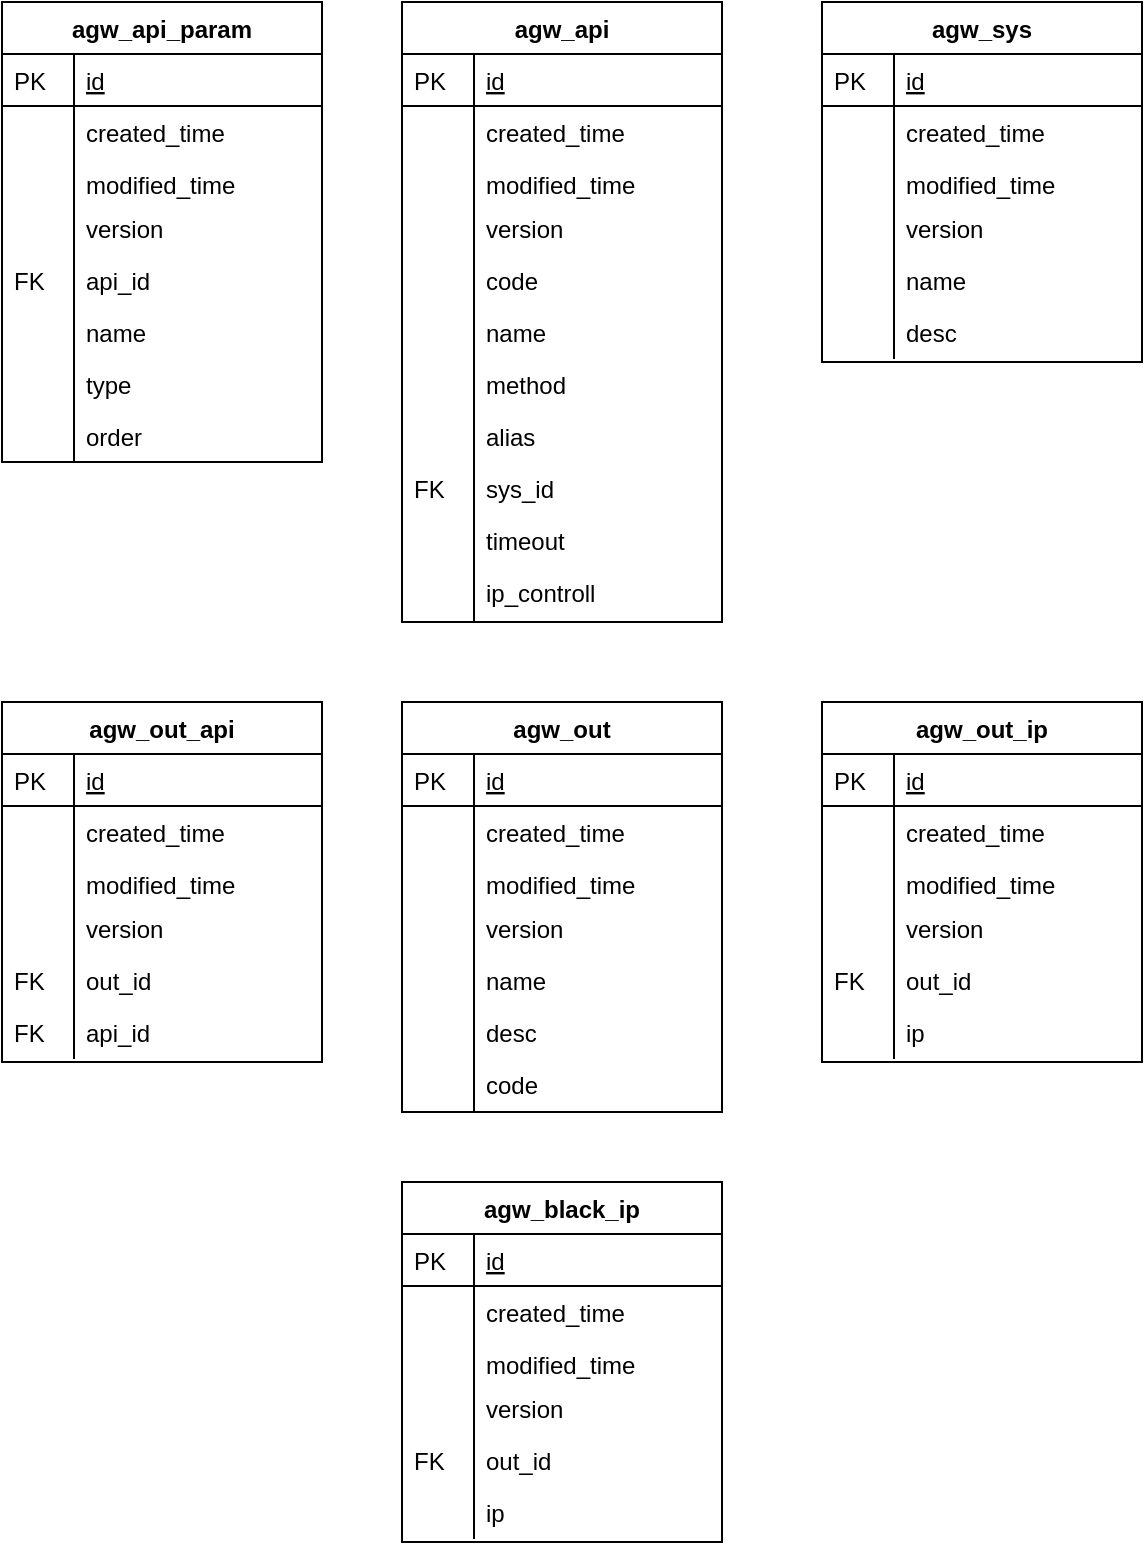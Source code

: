 <mxfile version="12.9.9" type="device"><diagram id="C5RBs43oDa-KdzZeNtuy" name="Page-1"><mxGraphModel dx="868" dy="521" grid="1" gridSize="10" guides="1" tooltips="1" connect="1" arrows="1" fold="1" page="1" pageScale="1" pageWidth="1600" pageHeight="900" math="0" shadow="0"><root><mxCell id="WIyWlLk6GJQsqaUBKTNV-0"/><mxCell id="WIyWlLk6GJQsqaUBKTNV-1" parent="WIyWlLk6GJQsqaUBKTNV-0"/><mxCell id="zkfFHV4jXpPFQw0GAbJ--56" value="agw_api" style="swimlane;fontStyle=1;childLayout=stackLayout;horizontal=1;startSize=26;horizontalStack=0;resizeParent=1;resizeLast=0;collapsible=1;marginBottom=0;rounded=0;shadow=0;strokeWidth=1;" parent="WIyWlLk6GJQsqaUBKTNV-1" vertex="1"><mxGeometry x="400" y="120" width="160" height="310" as="geometry"><mxRectangle x="260" y="80" width="160" height="26" as="alternateBounds"/></mxGeometry></mxCell><mxCell id="zkfFHV4jXpPFQw0GAbJ--57" value="id" style="shape=partialRectangle;top=0;left=0;right=0;bottom=1;align=left;verticalAlign=top;fillColor=none;spacingLeft=40;spacingRight=4;overflow=hidden;rotatable=0;points=[[0,0.5],[1,0.5]];portConstraint=eastwest;dropTarget=0;rounded=0;shadow=0;strokeWidth=1;fontStyle=4" parent="zkfFHV4jXpPFQw0GAbJ--56" vertex="1"><mxGeometry y="26" width="160" height="26" as="geometry"/></mxCell><mxCell id="zkfFHV4jXpPFQw0GAbJ--58" value="PK" style="shape=partialRectangle;top=0;left=0;bottom=0;fillColor=none;align=left;verticalAlign=top;spacingLeft=4;spacingRight=4;overflow=hidden;rotatable=0;points=[];portConstraint=eastwest;part=1;" parent="zkfFHV4jXpPFQw0GAbJ--57" vertex="1" connectable="0"><mxGeometry width="36" height="26" as="geometry"/></mxCell><mxCell id="zkfFHV4jXpPFQw0GAbJ--59" value="created_time" style="shape=partialRectangle;top=0;left=0;right=0;bottom=0;align=left;verticalAlign=top;fillColor=none;spacingLeft=40;spacingRight=4;overflow=hidden;rotatable=0;points=[[0,0.5],[1,0.5]];portConstraint=eastwest;dropTarget=0;rounded=0;shadow=0;strokeWidth=1;" parent="zkfFHV4jXpPFQw0GAbJ--56" vertex="1"><mxGeometry y="52" width="160" height="26" as="geometry"/></mxCell><mxCell id="zkfFHV4jXpPFQw0GAbJ--60" value="" style="shape=partialRectangle;top=0;left=0;bottom=0;fillColor=none;align=left;verticalAlign=top;spacingLeft=4;spacingRight=4;overflow=hidden;rotatable=0;points=[];portConstraint=eastwest;part=1;" parent="zkfFHV4jXpPFQw0GAbJ--59" vertex="1" connectable="0"><mxGeometry width="36" height="26" as="geometry"/></mxCell><mxCell id="zkfFHV4jXpPFQw0GAbJ--61" value="modified_time" style="shape=partialRectangle;top=0;left=0;right=0;bottom=0;align=left;verticalAlign=top;fillColor=none;spacingLeft=40;spacingRight=4;overflow=hidden;rotatable=0;points=[[0,0.5],[1,0.5]];portConstraint=eastwest;dropTarget=0;rounded=0;shadow=0;strokeWidth=1;" parent="zkfFHV4jXpPFQw0GAbJ--56" vertex="1"><mxGeometry y="78" width="160" height="26" as="geometry"/></mxCell><mxCell id="zkfFHV4jXpPFQw0GAbJ--62" value="" style="shape=partialRectangle;top=0;left=0;bottom=0;fillColor=none;align=left;verticalAlign=top;spacingLeft=4;spacingRight=4;overflow=hidden;rotatable=0;points=[];portConstraint=eastwest;part=1;" parent="zkfFHV4jXpPFQw0GAbJ--61" vertex="1" connectable="0"><mxGeometry width="36" height="26" as="geometry"/></mxCell><mxCell id="Ppuk3Nm7iY7yas4AqNSz-4" value="version" style="shape=partialRectangle;top=0;left=0;right=0;bottom=0;align=left;verticalAlign=top;fillColor=none;spacingLeft=40;spacingRight=4;overflow=hidden;rotatable=0;points=[[0,0.5],[1,0.5]];portConstraint=eastwest;dropTarget=0;rounded=0;shadow=0;strokeWidth=1;" parent="WIyWlLk6GJQsqaUBKTNV-1" vertex="1"><mxGeometry x="400" y="220" width="160" height="26" as="geometry"/></mxCell><mxCell id="Ppuk3Nm7iY7yas4AqNSz-5" value="" style="shape=partialRectangle;top=0;left=0;bottom=0;fillColor=none;align=left;verticalAlign=top;spacingLeft=4;spacingRight=4;overflow=hidden;rotatable=0;points=[];portConstraint=eastwest;part=1;" parent="Ppuk3Nm7iY7yas4AqNSz-4" vertex="1" connectable="0"><mxGeometry width="36" height="26" as="geometry"/></mxCell><mxCell id="Ppuk3Nm7iY7yas4AqNSz-6" value="code" style="shape=partialRectangle;top=0;left=0;right=0;bottom=0;align=left;verticalAlign=top;fillColor=none;spacingLeft=40;spacingRight=4;overflow=hidden;rotatable=0;points=[[0,0.5],[1,0.5]];portConstraint=eastwest;dropTarget=0;rounded=0;shadow=0;strokeWidth=1;" parent="WIyWlLk6GJQsqaUBKTNV-1" vertex="1"><mxGeometry x="400" y="246" width="160" height="26" as="geometry"/></mxCell><mxCell id="Ppuk3Nm7iY7yas4AqNSz-7" value="" style="shape=partialRectangle;top=0;left=0;bottom=0;fillColor=none;align=left;verticalAlign=top;spacingLeft=4;spacingRight=4;overflow=hidden;rotatable=0;points=[];portConstraint=eastwest;part=1;" parent="Ppuk3Nm7iY7yas4AqNSz-6" vertex="1" connectable="0"><mxGeometry width="36" height="26" as="geometry"/></mxCell><mxCell id="Ppuk3Nm7iY7yas4AqNSz-8" value="name" style="shape=partialRectangle;top=0;left=0;right=0;bottom=0;align=left;verticalAlign=top;fillColor=none;spacingLeft=40;spacingRight=4;overflow=hidden;rotatable=0;points=[[0,0.5],[1,0.5]];portConstraint=eastwest;dropTarget=0;rounded=0;shadow=0;strokeWidth=1;" parent="WIyWlLk6GJQsqaUBKTNV-1" vertex="1"><mxGeometry x="400" y="272" width="160" height="26" as="geometry"/></mxCell><mxCell id="Ppuk3Nm7iY7yas4AqNSz-9" value="" style="shape=partialRectangle;top=0;left=0;bottom=0;fillColor=none;align=left;verticalAlign=top;spacingLeft=4;spacingRight=4;overflow=hidden;rotatable=0;points=[];portConstraint=eastwest;part=1;" parent="Ppuk3Nm7iY7yas4AqNSz-8" vertex="1" connectable="0"><mxGeometry width="36" height="26" as="geometry"/></mxCell><mxCell id="Ppuk3Nm7iY7yas4AqNSz-10" value="method" style="shape=partialRectangle;top=0;left=0;right=0;bottom=0;align=left;verticalAlign=top;fillColor=none;spacingLeft=40;spacingRight=4;overflow=hidden;rotatable=0;points=[[0,0.5],[1,0.5]];portConstraint=eastwest;dropTarget=0;rounded=0;shadow=0;strokeWidth=1;" parent="WIyWlLk6GJQsqaUBKTNV-1" vertex="1"><mxGeometry x="400" y="298" width="160" height="26" as="geometry"/></mxCell><mxCell id="Ppuk3Nm7iY7yas4AqNSz-11" value="" style="shape=partialRectangle;top=0;left=0;bottom=0;fillColor=none;align=left;verticalAlign=top;spacingLeft=4;spacingRight=4;overflow=hidden;rotatable=0;points=[];portConstraint=eastwest;part=1;" parent="Ppuk3Nm7iY7yas4AqNSz-10" vertex="1" connectable="0"><mxGeometry width="36" height="26" as="geometry"/></mxCell><mxCell id="Ppuk3Nm7iY7yas4AqNSz-12" value="alias" style="shape=partialRectangle;top=0;left=0;right=0;bottom=0;align=left;verticalAlign=top;fillColor=none;spacingLeft=40;spacingRight=4;overflow=hidden;rotatable=0;points=[[0,0.5],[1,0.5]];portConstraint=eastwest;dropTarget=0;rounded=0;shadow=0;strokeWidth=1;" parent="WIyWlLk6GJQsqaUBKTNV-1" vertex="1"><mxGeometry x="400" y="324" width="160" height="26" as="geometry"/></mxCell><mxCell id="Ppuk3Nm7iY7yas4AqNSz-13" value="" style="shape=partialRectangle;top=0;left=0;bottom=0;fillColor=none;align=left;verticalAlign=top;spacingLeft=4;spacingRight=4;overflow=hidden;rotatable=0;points=[];portConstraint=eastwest;part=1;" parent="Ppuk3Nm7iY7yas4AqNSz-12" vertex="1" connectable="0"><mxGeometry width="36" height="26" as="geometry"/></mxCell><mxCell id="Ppuk3Nm7iY7yas4AqNSz-14" value="sys_id" style="shape=partialRectangle;top=0;left=0;right=0;bottom=0;align=left;verticalAlign=top;fillColor=none;spacingLeft=40;spacingRight=4;overflow=hidden;rotatable=0;points=[[0,0.5],[1,0.5]];portConstraint=eastwest;dropTarget=0;rounded=0;shadow=0;strokeWidth=1;" parent="WIyWlLk6GJQsqaUBKTNV-1" vertex="1"><mxGeometry x="400" y="350" width="160" height="26" as="geometry"/></mxCell><mxCell id="Ppuk3Nm7iY7yas4AqNSz-15" value="FK" style="shape=partialRectangle;top=0;left=0;bottom=0;fillColor=none;align=left;verticalAlign=top;spacingLeft=4;spacingRight=4;overflow=hidden;rotatable=0;points=[];portConstraint=eastwest;part=1;" parent="Ppuk3Nm7iY7yas4AqNSz-14" vertex="1" connectable="0"><mxGeometry width="36" height="26" as="geometry"/></mxCell><mxCell id="Ppuk3Nm7iY7yas4AqNSz-16" value="timeout" style="shape=partialRectangle;top=0;left=0;right=0;bottom=0;align=left;verticalAlign=top;fillColor=none;spacingLeft=40;spacingRight=4;overflow=hidden;rotatable=0;points=[[0,0.5],[1,0.5]];portConstraint=eastwest;dropTarget=0;rounded=0;shadow=0;strokeWidth=1;" parent="WIyWlLk6GJQsqaUBKTNV-1" vertex="1"><mxGeometry x="400" y="376" width="160" height="26" as="geometry"/></mxCell><mxCell id="Ppuk3Nm7iY7yas4AqNSz-17" value="" style="shape=partialRectangle;top=0;left=0;bottom=0;fillColor=none;align=left;verticalAlign=top;spacingLeft=4;spacingRight=4;overflow=hidden;rotatable=0;points=[];portConstraint=eastwest;part=1;" parent="Ppuk3Nm7iY7yas4AqNSz-16" vertex="1" connectable="0"><mxGeometry width="36" height="26" as="geometry"/></mxCell><mxCell id="Ppuk3Nm7iY7yas4AqNSz-18" value="ip_controll" style="shape=partialRectangle;top=0;left=0;right=0;bottom=0;align=left;verticalAlign=top;fillColor=none;spacingLeft=40;spacingRight=4;overflow=hidden;rotatable=0;points=[[0,0.5],[1,0.5]];portConstraint=eastwest;dropTarget=0;rounded=0;shadow=0;strokeWidth=1;" parent="WIyWlLk6GJQsqaUBKTNV-1" vertex="1"><mxGeometry x="400" y="402" width="160" height="28" as="geometry"/></mxCell><mxCell id="Ppuk3Nm7iY7yas4AqNSz-19" value="" style="shape=partialRectangle;top=0;left=0;bottom=0;fillColor=none;align=left;verticalAlign=top;spacingLeft=4;spacingRight=4;overflow=hidden;rotatable=0;points=[];portConstraint=eastwest;part=1;" parent="Ppuk3Nm7iY7yas4AqNSz-18" vertex="1" connectable="0"><mxGeometry width="36" height="28" as="geometry"/></mxCell><mxCell id="Ppuk3Nm7iY7yas4AqNSz-45" value="version" style="shape=partialRectangle;top=0;left=0;right=0;bottom=0;align=left;verticalAlign=top;fillColor=none;spacingLeft=40;spacingRight=4;overflow=hidden;rotatable=0;points=[[0,0.5],[1,0.5]];portConstraint=eastwest;dropTarget=0;rounded=0;shadow=0;strokeWidth=1;" parent="WIyWlLk6GJQsqaUBKTNV-1" vertex="1"><mxGeometry x="200" y="220" width="160" height="26" as="geometry"/></mxCell><mxCell id="Ppuk3Nm7iY7yas4AqNSz-46" value="" style="shape=partialRectangle;top=0;left=0;bottom=0;fillColor=none;align=left;verticalAlign=top;spacingLeft=4;spacingRight=4;overflow=hidden;rotatable=0;points=[];portConstraint=eastwest;part=1;" parent="Ppuk3Nm7iY7yas4AqNSz-45" vertex="1" connectable="0"><mxGeometry width="36" height="26" as="geometry"/></mxCell><mxCell id="Ppuk3Nm7iY7yas4AqNSz-47" value="api_id" style="shape=partialRectangle;top=0;left=0;right=0;bottom=0;align=left;verticalAlign=top;fillColor=none;spacingLeft=40;spacingRight=4;overflow=hidden;rotatable=0;points=[[0,0.5],[1,0.5]];portConstraint=eastwest;dropTarget=0;rounded=0;shadow=0;strokeWidth=1;" parent="WIyWlLk6GJQsqaUBKTNV-1" vertex="1"><mxGeometry x="200" y="246" width="160" height="26" as="geometry"/></mxCell><mxCell id="Ppuk3Nm7iY7yas4AqNSz-48" value="FK" style="shape=partialRectangle;top=0;left=0;bottom=0;fillColor=none;align=left;verticalAlign=top;spacingLeft=4;spacingRight=4;overflow=hidden;rotatable=0;points=[];portConstraint=eastwest;part=1;" parent="Ppuk3Nm7iY7yas4AqNSz-47" vertex="1" connectable="0"><mxGeometry width="36" height="26" as="geometry"/></mxCell><mxCell id="Ppuk3Nm7iY7yas4AqNSz-49" value="name" style="shape=partialRectangle;top=0;left=0;right=0;bottom=0;align=left;verticalAlign=top;fillColor=none;spacingLeft=40;spacingRight=4;overflow=hidden;rotatable=0;points=[[0,0.5],[1,0.5]];portConstraint=eastwest;dropTarget=0;rounded=0;shadow=0;strokeWidth=1;" parent="WIyWlLk6GJQsqaUBKTNV-1" vertex="1"><mxGeometry x="200" y="272" width="160" height="26" as="geometry"/></mxCell><mxCell id="Ppuk3Nm7iY7yas4AqNSz-50" value="" style="shape=partialRectangle;top=0;left=0;bottom=0;fillColor=none;align=left;verticalAlign=top;spacingLeft=4;spacingRight=4;overflow=hidden;rotatable=0;points=[];portConstraint=eastwest;part=1;" parent="Ppuk3Nm7iY7yas4AqNSz-49" vertex="1" connectable="0"><mxGeometry width="36" height="26" as="geometry"/></mxCell><mxCell id="Ppuk3Nm7iY7yas4AqNSz-51" value="type" style="shape=partialRectangle;top=0;left=0;right=0;bottom=0;align=left;verticalAlign=top;fillColor=none;spacingLeft=40;spacingRight=4;overflow=hidden;rotatable=0;points=[[0,0.5],[1,0.5]];portConstraint=eastwest;dropTarget=0;rounded=0;shadow=0;strokeWidth=1;" parent="WIyWlLk6GJQsqaUBKTNV-1" vertex="1"><mxGeometry x="200" y="298" width="160" height="26" as="geometry"/></mxCell><mxCell id="Ppuk3Nm7iY7yas4AqNSz-52" value="" style="shape=partialRectangle;top=0;left=0;bottom=0;fillColor=none;align=left;verticalAlign=top;spacingLeft=4;spacingRight=4;overflow=hidden;rotatable=0;points=[];portConstraint=eastwest;part=1;" parent="Ppuk3Nm7iY7yas4AqNSz-51" vertex="1" connectable="0"><mxGeometry width="36" height="26" as="geometry"/></mxCell><mxCell id="Ppuk3Nm7iY7yas4AqNSz-53" value="order" style="shape=partialRectangle;top=0;left=0;right=0;bottom=0;align=left;verticalAlign=top;fillColor=none;spacingLeft=40;spacingRight=4;overflow=hidden;rotatable=0;points=[[0,0.5],[1,0.5]];portConstraint=eastwest;dropTarget=0;rounded=0;shadow=0;strokeWidth=1;" parent="WIyWlLk6GJQsqaUBKTNV-1" vertex="1"><mxGeometry x="200" y="324" width="160" height="26" as="geometry"/></mxCell><mxCell id="Ppuk3Nm7iY7yas4AqNSz-54" value="" style="shape=partialRectangle;top=0;left=0;bottom=0;fillColor=none;align=left;verticalAlign=top;spacingLeft=4;spacingRight=4;overflow=hidden;rotatable=0;points=[];portConstraint=eastwest;part=1;" parent="Ppuk3Nm7iY7yas4AqNSz-53" vertex="1" connectable="0"><mxGeometry width="36" height="26" as="geometry"/></mxCell><mxCell id="Ppuk3Nm7iY7yas4AqNSz-38" value="agw_api_param" style="swimlane;fontStyle=1;childLayout=stackLayout;horizontal=1;startSize=26;horizontalStack=0;resizeParent=1;resizeLast=0;collapsible=1;marginBottom=0;rounded=0;shadow=0;strokeWidth=1;" parent="WIyWlLk6GJQsqaUBKTNV-1" vertex="1"><mxGeometry x="200" y="120" width="160" height="230" as="geometry"><mxRectangle x="260" y="80" width="160" height="26" as="alternateBounds"/></mxGeometry></mxCell><mxCell id="Ppuk3Nm7iY7yas4AqNSz-39" value="id" style="shape=partialRectangle;top=0;left=0;right=0;bottom=1;align=left;verticalAlign=top;fillColor=none;spacingLeft=40;spacingRight=4;overflow=hidden;rotatable=0;points=[[0,0.5],[1,0.5]];portConstraint=eastwest;dropTarget=0;rounded=0;shadow=0;strokeWidth=1;fontStyle=4" parent="Ppuk3Nm7iY7yas4AqNSz-38" vertex="1"><mxGeometry y="26" width="160" height="26" as="geometry"/></mxCell><mxCell id="Ppuk3Nm7iY7yas4AqNSz-40" value="PK" style="shape=partialRectangle;top=0;left=0;bottom=0;fillColor=none;align=left;verticalAlign=top;spacingLeft=4;spacingRight=4;overflow=hidden;rotatable=0;points=[];portConstraint=eastwest;part=1;" parent="Ppuk3Nm7iY7yas4AqNSz-39" vertex="1" connectable="0"><mxGeometry width="36" height="26" as="geometry"/></mxCell><mxCell id="Ppuk3Nm7iY7yas4AqNSz-41" value="created_time" style="shape=partialRectangle;top=0;left=0;right=0;bottom=0;align=left;verticalAlign=top;fillColor=none;spacingLeft=40;spacingRight=4;overflow=hidden;rotatable=0;points=[[0,0.5],[1,0.5]];portConstraint=eastwest;dropTarget=0;rounded=0;shadow=0;strokeWidth=1;" parent="Ppuk3Nm7iY7yas4AqNSz-38" vertex="1"><mxGeometry y="52" width="160" height="26" as="geometry"/></mxCell><mxCell id="Ppuk3Nm7iY7yas4AqNSz-42" value="" style="shape=partialRectangle;top=0;left=0;bottom=0;fillColor=none;align=left;verticalAlign=top;spacingLeft=4;spacingRight=4;overflow=hidden;rotatable=0;points=[];portConstraint=eastwest;part=1;" parent="Ppuk3Nm7iY7yas4AqNSz-41" vertex="1" connectable="0"><mxGeometry width="36" height="26" as="geometry"/></mxCell><mxCell id="Ppuk3Nm7iY7yas4AqNSz-43" value="modified_time" style="shape=partialRectangle;top=0;left=0;right=0;bottom=0;align=left;verticalAlign=top;fillColor=none;spacingLeft=40;spacingRight=4;overflow=hidden;rotatable=0;points=[[0,0.5],[1,0.5]];portConstraint=eastwest;dropTarget=0;rounded=0;shadow=0;strokeWidth=1;" parent="Ppuk3Nm7iY7yas4AqNSz-38" vertex="1"><mxGeometry y="78" width="160" height="26" as="geometry"/></mxCell><mxCell id="Ppuk3Nm7iY7yas4AqNSz-44" value="" style="shape=partialRectangle;top=0;left=0;bottom=0;fillColor=none;align=left;verticalAlign=top;spacingLeft=4;spacingRight=4;overflow=hidden;rotatable=0;points=[];portConstraint=eastwest;part=1;" parent="Ppuk3Nm7iY7yas4AqNSz-43" vertex="1" connectable="0"><mxGeometry width="36" height="26" as="geometry"/></mxCell><mxCell id="Ppuk3Nm7iY7yas4AqNSz-68" value="version" style="shape=partialRectangle;top=0;left=0;right=0;bottom=0;align=left;verticalAlign=top;fillColor=none;spacingLeft=40;spacingRight=4;overflow=hidden;rotatable=0;points=[[0,0.5],[1,0.5]];portConstraint=eastwest;dropTarget=0;rounded=0;shadow=0;strokeWidth=1;" parent="WIyWlLk6GJQsqaUBKTNV-1" vertex="1"><mxGeometry x="610" y="220" width="160" height="26" as="geometry"/></mxCell><mxCell id="Ppuk3Nm7iY7yas4AqNSz-69" value="" style="shape=partialRectangle;top=0;left=0;bottom=0;fillColor=none;align=left;verticalAlign=top;spacingLeft=4;spacingRight=4;overflow=hidden;rotatable=0;points=[];portConstraint=eastwest;part=1;" parent="Ppuk3Nm7iY7yas4AqNSz-68" vertex="1" connectable="0"><mxGeometry width="36" height="26" as="geometry"/></mxCell><mxCell id="Ppuk3Nm7iY7yas4AqNSz-70" value="name" style="shape=partialRectangle;top=0;left=0;right=0;bottom=0;align=left;verticalAlign=top;fillColor=none;spacingLeft=40;spacingRight=4;overflow=hidden;rotatable=0;points=[[0,0.5],[1,0.5]];portConstraint=eastwest;dropTarget=0;rounded=0;shadow=0;strokeWidth=1;" parent="WIyWlLk6GJQsqaUBKTNV-1" vertex="1"><mxGeometry x="610" y="246" width="160" height="26" as="geometry"/></mxCell><mxCell id="Ppuk3Nm7iY7yas4AqNSz-71" value="" style="shape=partialRectangle;top=0;left=0;bottom=0;fillColor=none;align=left;verticalAlign=top;spacingLeft=4;spacingRight=4;overflow=hidden;rotatable=0;points=[];portConstraint=eastwest;part=1;" parent="Ppuk3Nm7iY7yas4AqNSz-70" vertex="1" connectable="0"><mxGeometry width="36" height="26" as="geometry"/></mxCell><mxCell id="Ppuk3Nm7iY7yas4AqNSz-72" value="desc" style="shape=partialRectangle;top=0;left=0;right=0;bottom=0;align=left;verticalAlign=top;fillColor=none;spacingLeft=40;spacingRight=4;overflow=hidden;rotatable=0;points=[[0,0.5],[1,0.5]];portConstraint=eastwest;dropTarget=0;rounded=0;shadow=0;strokeWidth=1;" parent="WIyWlLk6GJQsqaUBKTNV-1" vertex="1"><mxGeometry x="610" y="272" width="160" height="26" as="geometry"/></mxCell><mxCell id="Ppuk3Nm7iY7yas4AqNSz-73" value="" style="shape=partialRectangle;top=0;left=0;bottom=0;fillColor=none;align=left;verticalAlign=top;spacingLeft=4;spacingRight=4;overflow=hidden;rotatable=0;points=[];portConstraint=eastwest;part=1;" parent="Ppuk3Nm7iY7yas4AqNSz-72" vertex="1" connectable="0"><mxGeometry width="36" height="26" as="geometry"/></mxCell><mxCell id="Ppuk3Nm7iY7yas4AqNSz-78" value="agw_sys" style="swimlane;fontStyle=1;childLayout=stackLayout;horizontal=1;startSize=26;horizontalStack=0;resizeParent=1;resizeLast=0;collapsible=1;marginBottom=0;rounded=0;shadow=0;strokeWidth=1;" parent="WIyWlLk6GJQsqaUBKTNV-1" vertex="1"><mxGeometry x="610" y="120" width="160" height="180" as="geometry"><mxRectangle x="260" y="80" width="160" height="26" as="alternateBounds"/></mxGeometry></mxCell><mxCell id="Ppuk3Nm7iY7yas4AqNSz-79" value="id" style="shape=partialRectangle;top=0;left=0;right=0;bottom=1;align=left;verticalAlign=top;fillColor=none;spacingLeft=40;spacingRight=4;overflow=hidden;rotatable=0;points=[[0,0.5],[1,0.5]];portConstraint=eastwest;dropTarget=0;rounded=0;shadow=0;strokeWidth=1;fontStyle=4" parent="Ppuk3Nm7iY7yas4AqNSz-78" vertex="1"><mxGeometry y="26" width="160" height="26" as="geometry"/></mxCell><mxCell id="Ppuk3Nm7iY7yas4AqNSz-80" value="PK" style="shape=partialRectangle;top=0;left=0;bottom=0;fillColor=none;align=left;verticalAlign=top;spacingLeft=4;spacingRight=4;overflow=hidden;rotatable=0;points=[];portConstraint=eastwest;part=1;" parent="Ppuk3Nm7iY7yas4AqNSz-79" vertex="1" connectable="0"><mxGeometry width="36" height="26" as="geometry"/></mxCell><mxCell id="Ppuk3Nm7iY7yas4AqNSz-81" value="created_time" style="shape=partialRectangle;top=0;left=0;right=0;bottom=0;align=left;verticalAlign=top;fillColor=none;spacingLeft=40;spacingRight=4;overflow=hidden;rotatable=0;points=[[0,0.5],[1,0.5]];portConstraint=eastwest;dropTarget=0;rounded=0;shadow=0;strokeWidth=1;" parent="Ppuk3Nm7iY7yas4AqNSz-78" vertex="1"><mxGeometry y="52" width="160" height="26" as="geometry"/></mxCell><mxCell id="Ppuk3Nm7iY7yas4AqNSz-82" value="" style="shape=partialRectangle;top=0;left=0;bottom=0;fillColor=none;align=left;verticalAlign=top;spacingLeft=4;spacingRight=4;overflow=hidden;rotatable=0;points=[];portConstraint=eastwest;part=1;" parent="Ppuk3Nm7iY7yas4AqNSz-81" vertex="1" connectable="0"><mxGeometry width="36" height="26" as="geometry"/></mxCell><mxCell id="Ppuk3Nm7iY7yas4AqNSz-83" value="modified_time" style="shape=partialRectangle;top=0;left=0;right=0;bottom=0;align=left;verticalAlign=top;fillColor=none;spacingLeft=40;spacingRight=4;overflow=hidden;rotatable=0;points=[[0,0.5],[1,0.5]];portConstraint=eastwest;dropTarget=0;rounded=0;shadow=0;strokeWidth=1;" parent="Ppuk3Nm7iY7yas4AqNSz-78" vertex="1"><mxGeometry y="78" width="160" height="26" as="geometry"/></mxCell><mxCell id="Ppuk3Nm7iY7yas4AqNSz-84" value="" style="shape=partialRectangle;top=0;left=0;bottom=0;fillColor=none;align=left;verticalAlign=top;spacingLeft=4;spacingRight=4;overflow=hidden;rotatable=0;points=[];portConstraint=eastwest;part=1;" parent="Ppuk3Nm7iY7yas4AqNSz-83" vertex="1" connectable="0"><mxGeometry width="36" height="26" as="geometry"/></mxCell><mxCell id="Ppuk3Nm7iY7yas4AqNSz-86" value="version" style="shape=partialRectangle;top=0;left=0;right=0;bottom=0;align=left;verticalAlign=top;fillColor=none;spacingLeft=40;spacingRight=4;overflow=hidden;rotatable=0;points=[[0,0.5],[1,0.5]];portConstraint=eastwest;dropTarget=0;rounded=0;shadow=0;strokeWidth=1;" parent="WIyWlLk6GJQsqaUBKTNV-1" vertex="1"><mxGeometry x="400" y="570" width="160" height="26" as="geometry"/></mxCell><mxCell id="Ppuk3Nm7iY7yas4AqNSz-87" value="" style="shape=partialRectangle;top=0;left=0;bottom=0;fillColor=none;align=left;verticalAlign=top;spacingLeft=4;spacingRight=4;overflow=hidden;rotatable=0;points=[];portConstraint=eastwest;part=1;" parent="Ppuk3Nm7iY7yas4AqNSz-86" vertex="1" connectable="0"><mxGeometry width="36" height="26" as="geometry"/></mxCell><mxCell id="Ppuk3Nm7iY7yas4AqNSz-88" value="name" style="shape=partialRectangle;top=0;left=0;right=0;bottom=0;align=left;verticalAlign=top;fillColor=none;spacingLeft=40;spacingRight=4;overflow=hidden;rotatable=0;points=[[0,0.5],[1,0.5]];portConstraint=eastwest;dropTarget=0;rounded=0;shadow=0;strokeWidth=1;" parent="WIyWlLk6GJQsqaUBKTNV-1" vertex="1"><mxGeometry x="400" y="596" width="160" height="26" as="geometry"/></mxCell><mxCell id="Ppuk3Nm7iY7yas4AqNSz-89" value="" style="shape=partialRectangle;top=0;left=0;bottom=0;fillColor=none;align=left;verticalAlign=top;spacingLeft=4;spacingRight=4;overflow=hidden;rotatable=0;points=[];portConstraint=eastwest;part=1;" parent="Ppuk3Nm7iY7yas4AqNSz-88" vertex="1" connectable="0"><mxGeometry width="36" height="26" as="geometry"/></mxCell><mxCell id="Ppuk3Nm7iY7yas4AqNSz-90" value="desc" style="shape=partialRectangle;top=0;left=0;right=0;bottom=0;align=left;verticalAlign=top;fillColor=none;spacingLeft=40;spacingRight=4;overflow=hidden;rotatable=0;points=[[0,0.5],[1,0.5]];portConstraint=eastwest;dropTarget=0;rounded=0;shadow=0;strokeWidth=1;" parent="WIyWlLk6GJQsqaUBKTNV-1" vertex="1"><mxGeometry x="400" y="622" width="160" height="26" as="geometry"/></mxCell><mxCell id="Ppuk3Nm7iY7yas4AqNSz-91" value="" style="shape=partialRectangle;top=0;left=0;bottom=0;fillColor=none;align=left;verticalAlign=top;spacingLeft=4;spacingRight=4;overflow=hidden;rotatable=0;points=[];portConstraint=eastwest;part=1;" parent="Ppuk3Nm7iY7yas4AqNSz-90" vertex="1" connectable="0"><mxGeometry width="36" height="26" as="geometry"/></mxCell><mxCell id="Ppuk3Nm7iY7yas4AqNSz-92" value="code" style="shape=partialRectangle;top=0;left=0;right=0;bottom=0;align=left;verticalAlign=top;fillColor=none;spacingLeft=40;spacingRight=4;overflow=hidden;rotatable=0;points=[[0,0.5],[1,0.5]];portConstraint=eastwest;dropTarget=0;rounded=0;shadow=0;strokeWidth=1;" parent="WIyWlLk6GJQsqaUBKTNV-1" vertex="1"><mxGeometry x="400" y="648" width="160" height="26" as="geometry"/></mxCell><mxCell id="Ppuk3Nm7iY7yas4AqNSz-93" value="" style="shape=partialRectangle;top=0;left=0;bottom=0;fillColor=none;align=left;verticalAlign=top;spacingLeft=4;spacingRight=4;overflow=hidden;rotatable=0;points=[];portConstraint=eastwest;part=1;" parent="Ppuk3Nm7iY7yas4AqNSz-92" vertex="1" connectable="0"><mxGeometry width="36" height="26" as="geometry"/></mxCell><mxCell id="Ppuk3Nm7iY7yas4AqNSz-96" value="agw_out" style="swimlane;fontStyle=1;childLayout=stackLayout;horizontal=1;startSize=26;horizontalStack=0;resizeParent=1;resizeLast=0;collapsible=1;marginBottom=0;rounded=0;shadow=0;strokeWidth=1;" parent="WIyWlLk6GJQsqaUBKTNV-1" vertex="1"><mxGeometry x="400" y="470" width="160" height="205" as="geometry"><mxRectangle x="260" y="80" width="160" height="26" as="alternateBounds"/></mxGeometry></mxCell><mxCell id="Ppuk3Nm7iY7yas4AqNSz-97" value="id" style="shape=partialRectangle;top=0;left=0;right=0;bottom=1;align=left;verticalAlign=top;fillColor=none;spacingLeft=40;spacingRight=4;overflow=hidden;rotatable=0;points=[[0,0.5],[1,0.5]];portConstraint=eastwest;dropTarget=0;rounded=0;shadow=0;strokeWidth=1;fontStyle=4" parent="Ppuk3Nm7iY7yas4AqNSz-96" vertex="1"><mxGeometry y="26" width="160" height="26" as="geometry"/></mxCell><mxCell id="Ppuk3Nm7iY7yas4AqNSz-98" value="PK" style="shape=partialRectangle;top=0;left=0;bottom=0;fillColor=none;align=left;verticalAlign=top;spacingLeft=4;spacingRight=4;overflow=hidden;rotatable=0;points=[];portConstraint=eastwest;part=1;" parent="Ppuk3Nm7iY7yas4AqNSz-97" vertex="1" connectable="0"><mxGeometry width="36" height="26" as="geometry"/></mxCell><mxCell id="Ppuk3Nm7iY7yas4AqNSz-99" value="created_time" style="shape=partialRectangle;top=0;left=0;right=0;bottom=0;align=left;verticalAlign=top;fillColor=none;spacingLeft=40;spacingRight=4;overflow=hidden;rotatable=0;points=[[0,0.5],[1,0.5]];portConstraint=eastwest;dropTarget=0;rounded=0;shadow=0;strokeWidth=1;" parent="Ppuk3Nm7iY7yas4AqNSz-96" vertex="1"><mxGeometry y="52" width="160" height="26" as="geometry"/></mxCell><mxCell id="Ppuk3Nm7iY7yas4AqNSz-100" value="" style="shape=partialRectangle;top=0;left=0;bottom=0;fillColor=none;align=left;verticalAlign=top;spacingLeft=4;spacingRight=4;overflow=hidden;rotatable=0;points=[];portConstraint=eastwest;part=1;" parent="Ppuk3Nm7iY7yas4AqNSz-99" vertex="1" connectable="0"><mxGeometry width="36" height="26" as="geometry"/></mxCell><mxCell id="Ppuk3Nm7iY7yas4AqNSz-101" value="modified_time" style="shape=partialRectangle;top=0;left=0;right=0;bottom=0;align=left;verticalAlign=top;fillColor=none;spacingLeft=40;spacingRight=4;overflow=hidden;rotatable=0;points=[[0,0.5],[1,0.5]];portConstraint=eastwest;dropTarget=0;rounded=0;shadow=0;strokeWidth=1;" parent="Ppuk3Nm7iY7yas4AqNSz-96" vertex="1"><mxGeometry y="78" width="160" height="26" as="geometry"/></mxCell><mxCell id="Ppuk3Nm7iY7yas4AqNSz-102" value="" style="shape=partialRectangle;top=0;left=0;bottom=0;fillColor=none;align=left;verticalAlign=top;spacingLeft=4;spacingRight=4;overflow=hidden;rotatable=0;points=[];portConstraint=eastwest;part=1;" parent="Ppuk3Nm7iY7yas4AqNSz-101" vertex="1" connectable="0"><mxGeometry width="36" height="26" as="geometry"/></mxCell><mxCell id="Ppuk3Nm7iY7yas4AqNSz-103" value="version" style="shape=partialRectangle;top=0;left=0;right=0;bottom=0;align=left;verticalAlign=top;fillColor=none;spacingLeft=40;spacingRight=4;overflow=hidden;rotatable=0;points=[[0,0.5],[1,0.5]];portConstraint=eastwest;dropTarget=0;rounded=0;shadow=0;strokeWidth=1;" parent="WIyWlLk6GJQsqaUBKTNV-1" vertex="1"><mxGeometry x="200" y="570" width="160" height="26" as="geometry"/></mxCell><mxCell id="Ppuk3Nm7iY7yas4AqNSz-104" value="" style="shape=partialRectangle;top=0;left=0;bottom=0;fillColor=none;align=left;verticalAlign=top;spacingLeft=4;spacingRight=4;overflow=hidden;rotatable=0;points=[];portConstraint=eastwest;part=1;" parent="Ppuk3Nm7iY7yas4AqNSz-103" vertex="1" connectable="0"><mxGeometry width="36" height="26" as="geometry"/></mxCell><mxCell id="Ppuk3Nm7iY7yas4AqNSz-105" value="out_id" style="shape=partialRectangle;top=0;left=0;right=0;bottom=0;align=left;verticalAlign=top;fillColor=none;spacingLeft=40;spacingRight=4;overflow=hidden;rotatable=0;points=[[0,0.5],[1,0.5]];portConstraint=eastwest;dropTarget=0;rounded=0;shadow=0;strokeWidth=1;" parent="WIyWlLk6GJQsqaUBKTNV-1" vertex="1"><mxGeometry x="200" y="596" width="160" height="26" as="geometry"/></mxCell><mxCell id="Ppuk3Nm7iY7yas4AqNSz-106" value="FK" style="shape=partialRectangle;top=0;left=0;bottom=0;fillColor=none;align=left;verticalAlign=top;spacingLeft=4;spacingRight=4;overflow=hidden;rotatable=0;points=[];portConstraint=eastwest;part=1;" parent="Ppuk3Nm7iY7yas4AqNSz-105" vertex="1" connectable="0"><mxGeometry width="36" height="26" as="geometry"/></mxCell><mxCell id="Ppuk3Nm7iY7yas4AqNSz-107" value="api_id" style="shape=partialRectangle;top=0;left=0;right=0;bottom=0;align=left;verticalAlign=top;fillColor=none;spacingLeft=40;spacingRight=4;overflow=hidden;rotatable=0;points=[[0,0.5],[1,0.5]];portConstraint=eastwest;dropTarget=0;rounded=0;shadow=0;strokeWidth=1;" parent="WIyWlLk6GJQsqaUBKTNV-1" vertex="1"><mxGeometry x="200" y="622" width="160" height="26" as="geometry"/></mxCell><mxCell id="Ppuk3Nm7iY7yas4AqNSz-108" value="FK" style="shape=partialRectangle;top=0;left=0;bottom=0;fillColor=none;align=left;verticalAlign=top;spacingLeft=4;spacingRight=4;overflow=hidden;rotatable=0;points=[];portConstraint=eastwest;part=1;" parent="Ppuk3Nm7iY7yas4AqNSz-107" vertex="1" connectable="0"><mxGeometry width="36" height="26" as="geometry"/></mxCell><mxCell id="Ppuk3Nm7iY7yas4AqNSz-111" value="agw_out_api" style="swimlane;fontStyle=1;childLayout=stackLayout;horizontal=1;startSize=26;horizontalStack=0;resizeParent=1;resizeLast=0;collapsible=1;marginBottom=0;rounded=0;shadow=0;strokeWidth=1;" parent="WIyWlLk6GJQsqaUBKTNV-1" vertex="1"><mxGeometry x="200" y="470" width="160" height="180" as="geometry"><mxRectangle x="260" y="80" width="160" height="26" as="alternateBounds"/></mxGeometry></mxCell><mxCell id="Ppuk3Nm7iY7yas4AqNSz-112" value="id" style="shape=partialRectangle;top=0;left=0;right=0;bottom=1;align=left;verticalAlign=top;fillColor=none;spacingLeft=40;spacingRight=4;overflow=hidden;rotatable=0;points=[[0,0.5],[1,0.5]];portConstraint=eastwest;dropTarget=0;rounded=0;shadow=0;strokeWidth=1;fontStyle=4" parent="Ppuk3Nm7iY7yas4AqNSz-111" vertex="1"><mxGeometry y="26" width="160" height="26" as="geometry"/></mxCell><mxCell id="Ppuk3Nm7iY7yas4AqNSz-113" value="PK" style="shape=partialRectangle;top=0;left=0;bottom=0;fillColor=none;align=left;verticalAlign=top;spacingLeft=4;spacingRight=4;overflow=hidden;rotatable=0;points=[];portConstraint=eastwest;part=1;" parent="Ppuk3Nm7iY7yas4AqNSz-112" vertex="1" connectable="0"><mxGeometry width="36" height="26" as="geometry"/></mxCell><mxCell id="Ppuk3Nm7iY7yas4AqNSz-114" value="created_time" style="shape=partialRectangle;top=0;left=0;right=0;bottom=0;align=left;verticalAlign=top;fillColor=none;spacingLeft=40;spacingRight=4;overflow=hidden;rotatable=0;points=[[0,0.5],[1,0.5]];portConstraint=eastwest;dropTarget=0;rounded=0;shadow=0;strokeWidth=1;" parent="Ppuk3Nm7iY7yas4AqNSz-111" vertex="1"><mxGeometry y="52" width="160" height="26" as="geometry"/></mxCell><mxCell id="Ppuk3Nm7iY7yas4AqNSz-115" value="" style="shape=partialRectangle;top=0;left=0;bottom=0;fillColor=none;align=left;verticalAlign=top;spacingLeft=4;spacingRight=4;overflow=hidden;rotatable=0;points=[];portConstraint=eastwest;part=1;" parent="Ppuk3Nm7iY7yas4AqNSz-114" vertex="1" connectable="0"><mxGeometry width="36" height="26" as="geometry"/></mxCell><mxCell id="Ppuk3Nm7iY7yas4AqNSz-116" value="modified_time" style="shape=partialRectangle;top=0;left=0;right=0;bottom=0;align=left;verticalAlign=top;fillColor=none;spacingLeft=40;spacingRight=4;overflow=hidden;rotatable=0;points=[[0,0.5],[1,0.5]];portConstraint=eastwest;dropTarget=0;rounded=0;shadow=0;strokeWidth=1;" parent="Ppuk3Nm7iY7yas4AqNSz-111" vertex="1"><mxGeometry y="78" width="160" height="26" as="geometry"/></mxCell><mxCell id="Ppuk3Nm7iY7yas4AqNSz-117" value="" style="shape=partialRectangle;top=0;left=0;bottom=0;fillColor=none;align=left;verticalAlign=top;spacingLeft=4;spacingRight=4;overflow=hidden;rotatable=0;points=[];portConstraint=eastwest;part=1;" parent="Ppuk3Nm7iY7yas4AqNSz-116" vertex="1" connectable="0"><mxGeometry width="36" height="26" as="geometry"/></mxCell><mxCell id="Ppuk3Nm7iY7yas4AqNSz-118" value="version" style="shape=partialRectangle;top=0;left=0;right=0;bottom=0;align=left;verticalAlign=top;fillColor=none;spacingLeft=40;spacingRight=4;overflow=hidden;rotatable=0;points=[[0,0.5],[1,0.5]];portConstraint=eastwest;dropTarget=0;rounded=0;shadow=0;strokeWidth=1;" parent="WIyWlLk6GJQsqaUBKTNV-1" vertex="1"><mxGeometry x="610" y="570" width="160" height="26" as="geometry"/></mxCell><mxCell id="Ppuk3Nm7iY7yas4AqNSz-119" value="" style="shape=partialRectangle;top=0;left=0;bottom=0;fillColor=none;align=left;verticalAlign=top;spacingLeft=4;spacingRight=4;overflow=hidden;rotatable=0;points=[];portConstraint=eastwest;part=1;" parent="Ppuk3Nm7iY7yas4AqNSz-118" vertex="1" connectable="0"><mxGeometry width="36" height="26" as="geometry"/></mxCell><mxCell id="Ppuk3Nm7iY7yas4AqNSz-120" value="out_id" style="shape=partialRectangle;top=0;left=0;right=0;bottom=0;align=left;verticalAlign=top;fillColor=none;spacingLeft=40;spacingRight=4;overflow=hidden;rotatable=0;points=[[0,0.5],[1,0.5]];portConstraint=eastwest;dropTarget=0;rounded=0;shadow=0;strokeWidth=1;" parent="WIyWlLk6GJQsqaUBKTNV-1" vertex="1"><mxGeometry x="610" y="596" width="160" height="26" as="geometry"/></mxCell><mxCell id="Ppuk3Nm7iY7yas4AqNSz-121" value="FK" style="shape=partialRectangle;top=0;left=0;bottom=0;fillColor=none;align=left;verticalAlign=top;spacingLeft=4;spacingRight=4;overflow=hidden;rotatable=0;points=[];portConstraint=eastwest;part=1;" parent="Ppuk3Nm7iY7yas4AqNSz-120" vertex="1" connectable="0"><mxGeometry width="36" height="26" as="geometry"/></mxCell><mxCell id="Ppuk3Nm7iY7yas4AqNSz-122" value="ip" style="shape=partialRectangle;top=0;left=0;right=0;bottom=0;align=left;verticalAlign=top;fillColor=none;spacingLeft=40;spacingRight=4;overflow=hidden;rotatable=0;points=[[0,0.5],[1,0.5]];portConstraint=eastwest;dropTarget=0;rounded=0;shadow=0;strokeWidth=1;" parent="WIyWlLk6GJQsqaUBKTNV-1" vertex="1"><mxGeometry x="610" y="622" width="160" height="26" as="geometry"/></mxCell><mxCell id="Ppuk3Nm7iY7yas4AqNSz-123" value="" style="shape=partialRectangle;top=0;left=0;bottom=0;fillColor=none;align=left;verticalAlign=top;spacingLeft=4;spacingRight=4;overflow=hidden;rotatable=0;points=[];portConstraint=eastwest;part=1;" parent="Ppuk3Nm7iY7yas4AqNSz-122" vertex="1" connectable="0"><mxGeometry width="36" height="26" as="geometry"/></mxCell><mxCell id="Ppuk3Nm7iY7yas4AqNSz-124" value="agw_out_ip" style="swimlane;fontStyle=1;childLayout=stackLayout;horizontal=1;startSize=26;horizontalStack=0;resizeParent=1;resizeLast=0;collapsible=1;marginBottom=0;rounded=0;shadow=0;strokeWidth=1;" parent="WIyWlLk6GJQsqaUBKTNV-1" vertex="1"><mxGeometry x="610" y="470" width="160" height="180" as="geometry"><mxRectangle x="260" y="80" width="160" height="26" as="alternateBounds"/></mxGeometry></mxCell><mxCell id="Ppuk3Nm7iY7yas4AqNSz-125" value="id" style="shape=partialRectangle;top=0;left=0;right=0;bottom=1;align=left;verticalAlign=top;fillColor=none;spacingLeft=40;spacingRight=4;overflow=hidden;rotatable=0;points=[[0,0.5],[1,0.5]];portConstraint=eastwest;dropTarget=0;rounded=0;shadow=0;strokeWidth=1;fontStyle=4" parent="Ppuk3Nm7iY7yas4AqNSz-124" vertex="1"><mxGeometry y="26" width="160" height="26" as="geometry"/></mxCell><mxCell id="Ppuk3Nm7iY7yas4AqNSz-126" value="PK" style="shape=partialRectangle;top=0;left=0;bottom=0;fillColor=none;align=left;verticalAlign=top;spacingLeft=4;spacingRight=4;overflow=hidden;rotatable=0;points=[];portConstraint=eastwest;part=1;" parent="Ppuk3Nm7iY7yas4AqNSz-125" vertex="1" connectable="0"><mxGeometry width="36" height="26" as="geometry"/></mxCell><mxCell id="Ppuk3Nm7iY7yas4AqNSz-127" value="created_time" style="shape=partialRectangle;top=0;left=0;right=0;bottom=0;align=left;verticalAlign=top;fillColor=none;spacingLeft=40;spacingRight=4;overflow=hidden;rotatable=0;points=[[0,0.5],[1,0.5]];portConstraint=eastwest;dropTarget=0;rounded=0;shadow=0;strokeWidth=1;" parent="Ppuk3Nm7iY7yas4AqNSz-124" vertex="1"><mxGeometry y="52" width="160" height="26" as="geometry"/></mxCell><mxCell id="Ppuk3Nm7iY7yas4AqNSz-128" value="" style="shape=partialRectangle;top=0;left=0;bottom=0;fillColor=none;align=left;verticalAlign=top;spacingLeft=4;spacingRight=4;overflow=hidden;rotatable=0;points=[];portConstraint=eastwest;part=1;" parent="Ppuk3Nm7iY7yas4AqNSz-127" vertex="1" connectable="0"><mxGeometry width="36" height="26" as="geometry"/></mxCell><mxCell id="Ppuk3Nm7iY7yas4AqNSz-129" value="modified_time" style="shape=partialRectangle;top=0;left=0;right=0;bottom=0;align=left;verticalAlign=top;fillColor=none;spacingLeft=40;spacingRight=4;overflow=hidden;rotatable=0;points=[[0,0.5],[1,0.5]];portConstraint=eastwest;dropTarget=0;rounded=0;shadow=0;strokeWidth=1;" parent="Ppuk3Nm7iY7yas4AqNSz-124" vertex="1"><mxGeometry y="78" width="160" height="26" as="geometry"/></mxCell><mxCell id="Ppuk3Nm7iY7yas4AqNSz-130" value="" style="shape=partialRectangle;top=0;left=0;bottom=0;fillColor=none;align=left;verticalAlign=top;spacingLeft=4;spacingRight=4;overflow=hidden;rotatable=0;points=[];portConstraint=eastwest;part=1;" parent="Ppuk3Nm7iY7yas4AqNSz-129" vertex="1" connectable="0"><mxGeometry width="36" height="26" as="geometry"/></mxCell><mxCell id="Ppuk3Nm7iY7yas4AqNSz-131" value="version" style="shape=partialRectangle;top=0;left=0;right=0;bottom=0;align=left;verticalAlign=top;fillColor=none;spacingLeft=40;spacingRight=4;overflow=hidden;rotatable=0;points=[[0,0.5],[1,0.5]];portConstraint=eastwest;dropTarget=0;rounded=0;shadow=0;strokeWidth=1;" parent="WIyWlLk6GJQsqaUBKTNV-1" vertex="1"><mxGeometry x="400" y="810" width="160" height="26" as="geometry"/></mxCell><mxCell id="Ppuk3Nm7iY7yas4AqNSz-132" value="" style="shape=partialRectangle;top=0;left=0;bottom=0;fillColor=none;align=left;verticalAlign=top;spacingLeft=4;spacingRight=4;overflow=hidden;rotatable=0;points=[];portConstraint=eastwest;part=1;" parent="Ppuk3Nm7iY7yas4AqNSz-131" vertex="1" connectable="0"><mxGeometry width="36" height="26" as="geometry"/></mxCell><mxCell id="Ppuk3Nm7iY7yas4AqNSz-133" value="out_id" style="shape=partialRectangle;top=0;left=0;right=0;bottom=0;align=left;verticalAlign=top;fillColor=none;spacingLeft=40;spacingRight=4;overflow=hidden;rotatable=0;points=[[0,0.5],[1,0.5]];portConstraint=eastwest;dropTarget=0;rounded=0;shadow=0;strokeWidth=1;" parent="WIyWlLk6GJQsqaUBKTNV-1" vertex="1"><mxGeometry x="400" y="836" width="160" height="26" as="geometry"/></mxCell><mxCell id="Ppuk3Nm7iY7yas4AqNSz-134" value="FK" style="shape=partialRectangle;top=0;left=0;bottom=0;fillColor=none;align=left;verticalAlign=top;spacingLeft=4;spacingRight=4;overflow=hidden;rotatable=0;points=[];portConstraint=eastwest;part=1;" parent="Ppuk3Nm7iY7yas4AqNSz-133" vertex="1" connectable="0"><mxGeometry width="36" height="26" as="geometry"/></mxCell><mxCell id="Ppuk3Nm7iY7yas4AqNSz-135" value="ip" style="shape=partialRectangle;top=0;left=0;right=0;bottom=0;align=left;verticalAlign=top;fillColor=none;spacingLeft=40;spacingRight=4;overflow=hidden;rotatable=0;points=[[0,0.5],[1,0.5]];portConstraint=eastwest;dropTarget=0;rounded=0;shadow=0;strokeWidth=1;" parent="WIyWlLk6GJQsqaUBKTNV-1" vertex="1"><mxGeometry x="400" y="862" width="160" height="26" as="geometry"/></mxCell><mxCell id="Ppuk3Nm7iY7yas4AqNSz-136" value="" style="shape=partialRectangle;top=0;left=0;bottom=0;fillColor=none;align=left;verticalAlign=top;spacingLeft=4;spacingRight=4;overflow=hidden;rotatable=0;points=[];portConstraint=eastwest;part=1;" parent="Ppuk3Nm7iY7yas4AqNSz-135" vertex="1" connectable="0"><mxGeometry width="36" height="26" as="geometry"/></mxCell><mxCell id="Ppuk3Nm7iY7yas4AqNSz-137" value="agw_black_ip" style="swimlane;fontStyle=1;childLayout=stackLayout;horizontal=1;startSize=26;horizontalStack=0;resizeParent=1;resizeLast=0;collapsible=1;marginBottom=0;rounded=0;shadow=0;strokeWidth=1;" parent="WIyWlLk6GJQsqaUBKTNV-1" vertex="1"><mxGeometry x="400" y="710" width="160" height="180" as="geometry"><mxRectangle x="260" y="80" width="160" height="26" as="alternateBounds"/></mxGeometry></mxCell><mxCell id="Ppuk3Nm7iY7yas4AqNSz-138" value="id" style="shape=partialRectangle;top=0;left=0;right=0;bottom=1;align=left;verticalAlign=top;fillColor=none;spacingLeft=40;spacingRight=4;overflow=hidden;rotatable=0;points=[[0,0.5],[1,0.5]];portConstraint=eastwest;dropTarget=0;rounded=0;shadow=0;strokeWidth=1;fontStyle=4" parent="Ppuk3Nm7iY7yas4AqNSz-137" vertex="1"><mxGeometry y="26" width="160" height="26" as="geometry"/></mxCell><mxCell id="Ppuk3Nm7iY7yas4AqNSz-139" value="PK" style="shape=partialRectangle;top=0;left=0;bottom=0;fillColor=none;align=left;verticalAlign=top;spacingLeft=4;spacingRight=4;overflow=hidden;rotatable=0;points=[];portConstraint=eastwest;part=1;" parent="Ppuk3Nm7iY7yas4AqNSz-138" vertex="1" connectable="0"><mxGeometry width="36" height="26" as="geometry"/></mxCell><mxCell id="Ppuk3Nm7iY7yas4AqNSz-140" value="created_time" style="shape=partialRectangle;top=0;left=0;right=0;bottom=0;align=left;verticalAlign=top;fillColor=none;spacingLeft=40;spacingRight=4;overflow=hidden;rotatable=0;points=[[0,0.5],[1,0.5]];portConstraint=eastwest;dropTarget=0;rounded=0;shadow=0;strokeWidth=1;" parent="Ppuk3Nm7iY7yas4AqNSz-137" vertex="1"><mxGeometry y="52" width="160" height="26" as="geometry"/></mxCell><mxCell id="Ppuk3Nm7iY7yas4AqNSz-141" value="" style="shape=partialRectangle;top=0;left=0;bottom=0;fillColor=none;align=left;verticalAlign=top;spacingLeft=4;spacingRight=4;overflow=hidden;rotatable=0;points=[];portConstraint=eastwest;part=1;" parent="Ppuk3Nm7iY7yas4AqNSz-140" vertex="1" connectable="0"><mxGeometry width="36" height="26" as="geometry"/></mxCell><mxCell id="Ppuk3Nm7iY7yas4AqNSz-142" value="modified_time" style="shape=partialRectangle;top=0;left=0;right=0;bottom=0;align=left;verticalAlign=top;fillColor=none;spacingLeft=40;spacingRight=4;overflow=hidden;rotatable=0;points=[[0,0.5],[1,0.5]];portConstraint=eastwest;dropTarget=0;rounded=0;shadow=0;strokeWidth=1;" parent="Ppuk3Nm7iY7yas4AqNSz-137" vertex="1"><mxGeometry y="78" width="160" height="26" as="geometry"/></mxCell><mxCell id="Ppuk3Nm7iY7yas4AqNSz-143" value="" style="shape=partialRectangle;top=0;left=0;bottom=0;fillColor=none;align=left;verticalAlign=top;spacingLeft=4;spacingRight=4;overflow=hidden;rotatable=0;points=[];portConstraint=eastwest;part=1;" parent="Ppuk3Nm7iY7yas4AqNSz-142" vertex="1" connectable="0"><mxGeometry width="36" height="26" as="geometry"/></mxCell></root></mxGraphModel></diagram></mxfile>